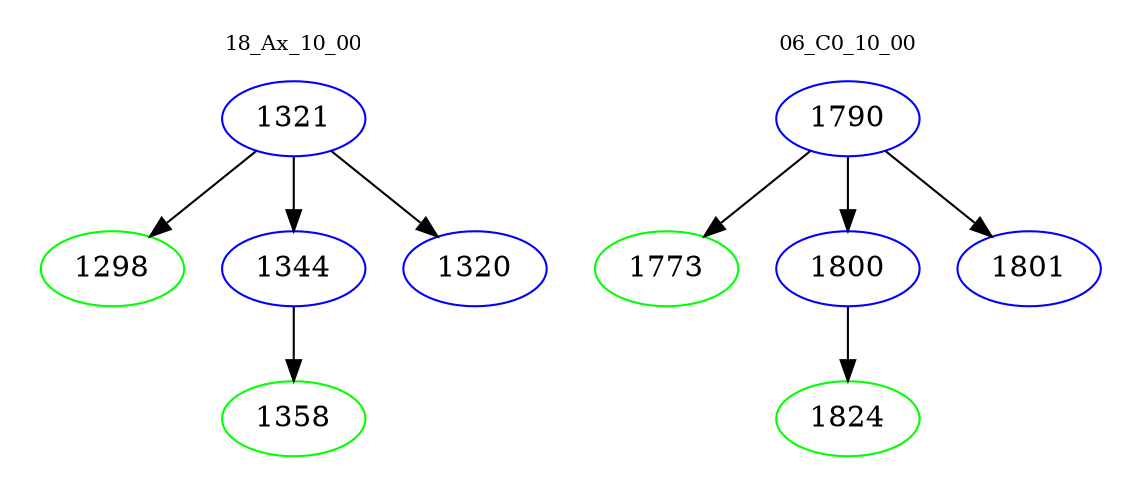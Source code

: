 digraph{
subgraph cluster_0 {
color = white
label = "18_Ax_10_00";
fontsize=10;
T0_1321 [label="1321", color="blue"]
T0_1321 -> T0_1298 [color="black"]
T0_1298 [label="1298", color="green"]
T0_1321 -> T0_1344 [color="black"]
T0_1344 [label="1344", color="blue"]
T0_1344 -> T0_1358 [color="black"]
T0_1358 [label="1358", color="green"]
T0_1321 -> T0_1320 [color="black"]
T0_1320 [label="1320", color="blue"]
}
subgraph cluster_1 {
color = white
label = "06_C0_10_00";
fontsize=10;
T1_1790 [label="1790", color="blue"]
T1_1790 -> T1_1773 [color="black"]
T1_1773 [label="1773", color="green"]
T1_1790 -> T1_1800 [color="black"]
T1_1800 [label="1800", color="blue"]
T1_1800 -> T1_1824 [color="black"]
T1_1824 [label="1824", color="green"]
T1_1790 -> T1_1801 [color="black"]
T1_1801 [label="1801", color="blue"]
}
}

